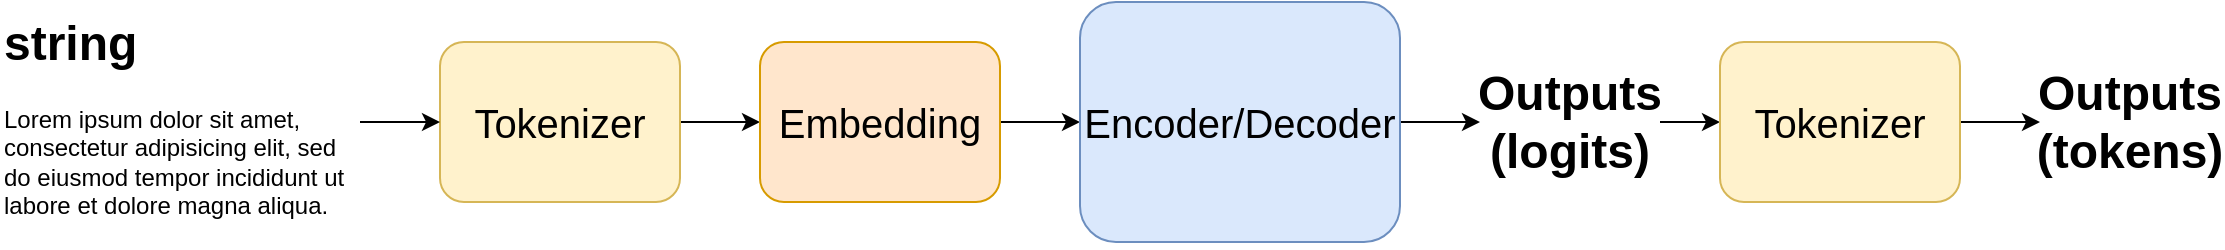 <mxfile version="24.1.0" type="device">
  <diagram name="Page-1" id="o65vilw3Pug-pLH16Nbn">
    <mxGraphModel dx="2924" dy="1196" grid="1" gridSize="10" guides="1" tooltips="1" connect="1" arrows="1" fold="1" page="1" pageScale="1" pageWidth="850" pageHeight="1100" math="0" shadow="0">
      <root>
        <mxCell id="0" />
        <mxCell id="1" parent="0" />
        <mxCell id="j6p3N45GGgkrDa7yRjfB-12" style="edgeStyle=orthogonalEdgeStyle;rounded=0;orthogonalLoop=1;jettySize=auto;html=1;entryX=0;entryY=0.5;entryDx=0;entryDy=0;" parent="1" source="j6p3N45GGgkrDa7yRjfB-2" target="j6p3N45GGgkrDa7yRjfB-3" edge="1">
          <mxGeometry relative="1" as="geometry" />
        </mxCell>
        <mxCell id="j6p3N45GGgkrDa7yRjfB-2" value="&lt;font style=&quot;font-size: 20px;&quot;&gt;Tokenizer&lt;/font&gt;" style="rounded=1;whiteSpace=wrap;html=1;fillColor=#fff2cc;strokeColor=#d6b656;" parent="1" vertex="1">
          <mxGeometry x="120" y="240" width="120" height="80" as="geometry" />
        </mxCell>
        <mxCell id="j6p3N45GGgkrDa7yRjfB-13" style="edgeStyle=orthogonalEdgeStyle;rounded=0;orthogonalLoop=1;jettySize=auto;html=1;" parent="1" source="j6p3N45GGgkrDa7yRjfB-3" target="j6p3N45GGgkrDa7yRjfB-4" edge="1">
          <mxGeometry relative="1" as="geometry" />
        </mxCell>
        <mxCell id="j6p3N45GGgkrDa7yRjfB-3" value="&lt;font style=&quot;font-size: 20px;&quot;&gt;Embedding&lt;/font&gt;" style="rounded=1;whiteSpace=wrap;html=1;fillColor=#ffe6cc;strokeColor=#d79b00;" parent="1" vertex="1">
          <mxGeometry x="280" y="240" width="120" height="80" as="geometry" />
        </mxCell>
        <mxCell id="j6p3N45GGgkrDa7yRjfB-19" style="edgeStyle=orthogonalEdgeStyle;rounded=0;orthogonalLoop=1;jettySize=auto;html=1;entryX=0;entryY=0.5;entryDx=0;entryDy=0;" parent="1" source="j6p3N45GGgkrDa7yRjfB-4" target="j6p3N45GGgkrDa7yRjfB-17" edge="1">
          <mxGeometry relative="1" as="geometry" />
        </mxCell>
        <mxCell id="j6p3N45GGgkrDa7yRjfB-4" value="&lt;font style=&quot;font-size: 20px;&quot;&gt;Encoder/Decoder&lt;/font&gt;" style="rounded=1;whiteSpace=wrap;html=1;fillColor=#dae8fc;strokeColor=#6c8ebf;" parent="1" vertex="1">
          <mxGeometry x="440" y="220" width="160" height="120" as="geometry" />
        </mxCell>
        <mxCell id="j6p3N45GGgkrDa7yRjfB-11" style="edgeStyle=orthogonalEdgeStyle;rounded=0;orthogonalLoop=1;jettySize=auto;html=1;entryX=0;entryY=0.5;entryDx=0;entryDy=0;" parent="1" source="j6p3N45GGgkrDa7yRjfB-6" target="j6p3N45GGgkrDa7yRjfB-2" edge="1">
          <mxGeometry relative="1" as="geometry" />
        </mxCell>
        <mxCell id="j6p3N45GGgkrDa7yRjfB-6" value="&lt;h1 style=&quot;margin-top: 0px;&quot;&gt;string&lt;/h1&gt;&lt;p&gt;Lorem ipsum dolor sit amet, consectetur adipisicing elit, sed do eiusmod tempor incididunt ut labore et dolore magna aliqua.&lt;/p&gt;" style="text;html=1;whiteSpace=wrap;overflow=hidden;rounded=0;" parent="1" vertex="1">
          <mxGeometry x="-100" y="220" width="180" height="120" as="geometry" />
        </mxCell>
        <mxCell id="LawASwJEYEXTWpMtukQT-2" value="" style="edgeStyle=orthogonalEdgeStyle;rounded=0;orthogonalLoop=1;jettySize=auto;html=1;" parent="1" source="j6p3N45GGgkrDa7yRjfB-17" target="LawASwJEYEXTWpMtukQT-1" edge="1">
          <mxGeometry relative="1" as="geometry" />
        </mxCell>
        <mxCell id="j6p3N45GGgkrDa7yRjfB-17" value="&lt;b&gt;&lt;font style=&quot;font-size: 24px;&quot;&gt;Outputs&lt;br&gt;&lt;/font&gt;&lt;/b&gt;&lt;div&gt;&lt;b&gt;&lt;font style=&quot;font-size: 24px;&quot;&gt;(logits)&lt;/font&gt;&lt;/b&gt;&lt;/div&gt;" style="text;html=1;align=center;verticalAlign=middle;whiteSpace=wrap;rounded=0;" parent="1" vertex="1">
          <mxGeometry x="640" y="260" width="90" height="40" as="geometry" />
        </mxCell>
        <mxCell id="LawASwJEYEXTWpMtukQT-4" value="" style="edgeStyle=orthogonalEdgeStyle;rounded=0;orthogonalLoop=1;jettySize=auto;html=1;entryX=0;entryY=0.5;entryDx=0;entryDy=0;" parent="1" source="LawASwJEYEXTWpMtukQT-1" target="8rA3pzrlQuRPLr6fLEnc-1" edge="1">
          <mxGeometry relative="1" as="geometry">
            <mxPoint x="920" y="280" as="targetPoint" />
          </mxGeometry>
        </mxCell>
        <mxCell id="LawASwJEYEXTWpMtukQT-1" value="&lt;font style=&quot;font-size: 20px;&quot;&gt;Tokenizer&lt;/font&gt;" style="rounded=1;whiteSpace=wrap;html=1;fillColor=#fff2cc;strokeColor=#d6b656;" parent="1" vertex="1">
          <mxGeometry x="760" y="240" width="120" height="80" as="geometry" />
        </mxCell>
        <mxCell id="8rA3pzrlQuRPLr6fLEnc-1" value="&lt;span style=&quot;font-size: 24px;&quot;&gt;&lt;b&gt;Outputs&lt;/b&gt;&lt;/span&gt;&lt;div&gt;&lt;span style=&quot;font-size: 24px;&quot;&gt;&lt;b&gt;(tokens)&lt;/b&gt;&lt;/span&gt;&lt;/div&gt;" style="text;html=1;align=center;verticalAlign=middle;whiteSpace=wrap;rounded=0;" parent="1" vertex="1">
          <mxGeometry x="920" y="260" width="90" height="40" as="geometry" />
        </mxCell>
      </root>
    </mxGraphModel>
  </diagram>
</mxfile>
